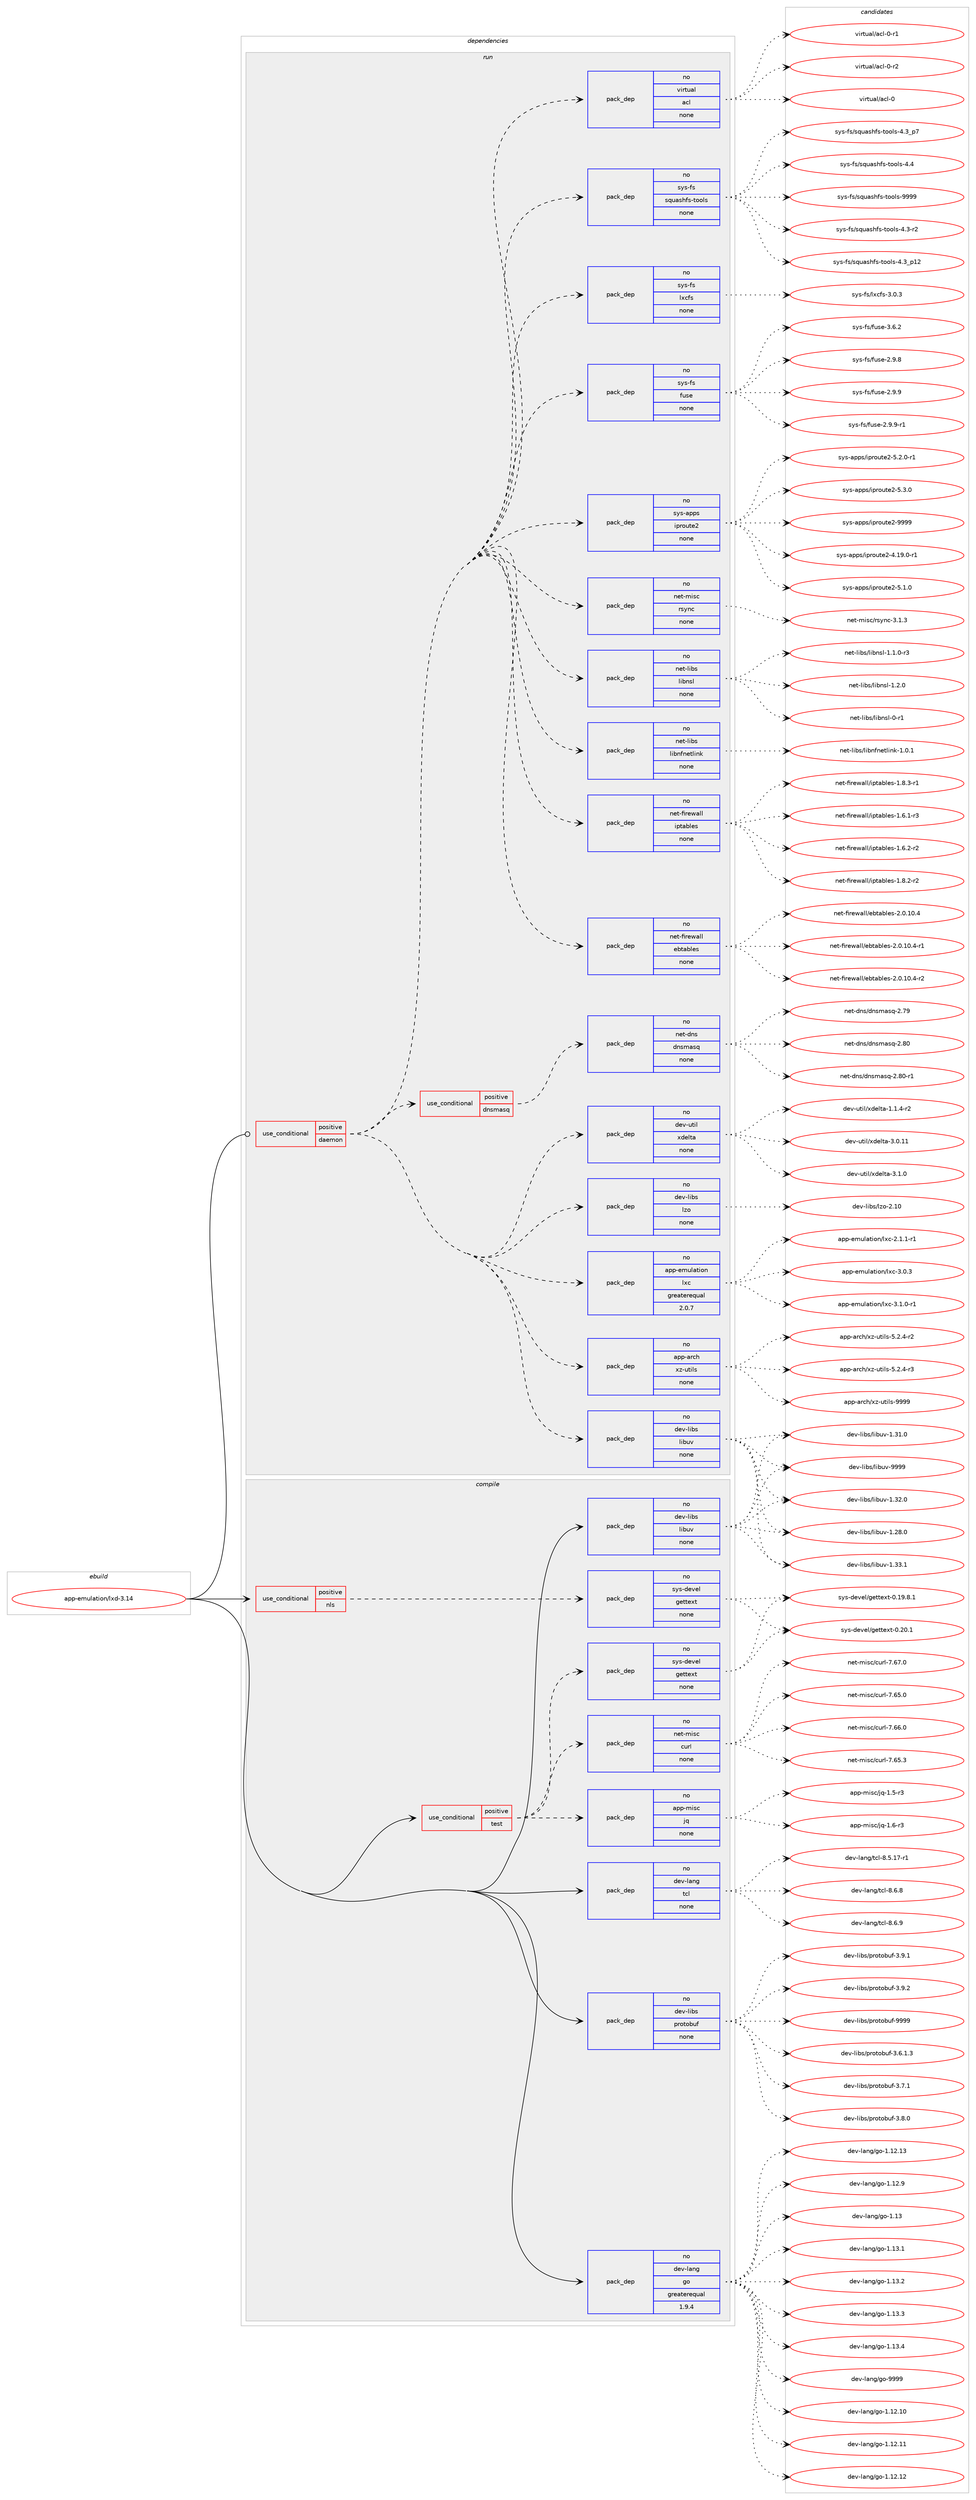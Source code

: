 digraph prolog {

# *************
# Graph options
# *************

newrank=true;
concentrate=true;
compound=true;
graph [rankdir=LR,fontname=Helvetica,fontsize=10,ranksep=1.5];#, ranksep=2.5, nodesep=0.2];
edge  [arrowhead=vee];
node  [fontname=Helvetica,fontsize=10];

# **********
# The ebuild
# **********

subgraph cluster_leftcol {
color=gray;
rank=same;
label=<<i>ebuild</i>>;
id [label="app-emulation/lxd-3.14", color=red, width=4, href="../app-emulation/lxd-3.14.svg"];
}

# ****************
# The dependencies
# ****************

subgraph cluster_midcol {
color=gray;
label=<<i>dependencies</i>>;
subgraph cluster_compile {
fillcolor="#eeeeee";
style=filled;
label=<<i>compile</i>>;
subgraph cond115929 {
dependency487137 [label=<<TABLE BORDER="0" CELLBORDER="1" CELLSPACING="0" CELLPADDING="4"><TR><TD ROWSPAN="3" CELLPADDING="10">use_conditional</TD></TR><TR><TD>positive</TD></TR><TR><TD>nls</TD></TR></TABLE>>, shape=none, color=red];
subgraph pack362381 {
dependency487138 [label=<<TABLE BORDER="0" CELLBORDER="1" CELLSPACING="0" CELLPADDING="4" WIDTH="220"><TR><TD ROWSPAN="6" CELLPADDING="30">pack_dep</TD></TR><TR><TD WIDTH="110">no</TD></TR><TR><TD>sys-devel</TD></TR><TR><TD>gettext</TD></TR><TR><TD>none</TD></TR><TR><TD></TD></TR></TABLE>>, shape=none, color=blue];
}
dependency487137:e -> dependency487138:w [weight=20,style="dashed",arrowhead="vee"];
}
id:e -> dependency487137:w [weight=20,style="solid",arrowhead="vee"];
subgraph cond115930 {
dependency487139 [label=<<TABLE BORDER="0" CELLBORDER="1" CELLSPACING="0" CELLPADDING="4"><TR><TD ROWSPAN="3" CELLPADDING="10">use_conditional</TD></TR><TR><TD>positive</TD></TR><TR><TD>test</TD></TR></TABLE>>, shape=none, color=red];
subgraph pack362382 {
dependency487140 [label=<<TABLE BORDER="0" CELLBORDER="1" CELLSPACING="0" CELLPADDING="4" WIDTH="220"><TR><TD ROWSPAN="6" CELLPADDING="30">pack_dep</TD></TR><TR><TD WIDTH="110">no</TD></TR><TR><TD>app-misc</TD></TR><TR><TD>jq</TD></TR><TR><TD>none</TD></TR><TR><TD></TD></TR></TABLE>>, shape=none, color=blue];
}
dependency487139:e -> dependency487140:w [weight=20,style="dashed",arrowhead="vee"];
subgraph pack362383 {
dependency487141 [label=<<TABLE BORDER="0" CELLBORDER="1" CELLSPACING="0" CELLPADDING="4" WIDTH="220"><TR><TD ROWSPAN="6" CELLPADDING="30">pack_dep</TD></TR><TR><TD WIDTH="110">no</TD></TR><TR><TD>net-misc</TD></TR><TR><TD>curl</TD></TR><TR><TD>none</TD></TR><TR><TD></TD></TR></TABLE>>, shape=none, color=blue];
}
dependency487139:e -> dependency487141:w [weight=20,style="dashed",arrowhead="vee"];
subgraph pack362384 {
dependency487142 [label=<<TABLE BORDER="0" CELLBORDER="1" CELLSPACING="0" CELLPADDING="4" WIDTH="220"><TR><TD ROWSPAN="6" CELLPADDING="30">pack_dep</TD></TR><TR><TD WIDTH="110">no</TD></TR><TR><TD>sys-devel</TD></TR><TR><TD>gettext</TD></TR><TR><TD>none</TD></TR><TR><TD></TD></TR></TABLE>>, shape=none, color=blue];
}
dependency487139:e -> dependency487142:w [weight=20,style="dashed",arrowhead="vee"];
}
id:e -> dependency487139:w [weight=20,style="solid",arrowhead="vee"];
subgraph pack362385 {
dependency487143 [label=<<TABLE BORDER="0" CELLBORDER="1" CELLSPACING="0" CELLPADDING="4" WIDTH="220"><TR><TD ROWSPAN="6" CELLPADDING="30">pack_dep</TD></TR><TR><TD WIDTH="110">no</TD></TR><TR><TD>dev-lang</TD></TR><TR><TD>go</TD></TR><TR><TD>greaterequal</TD></TR><TR><TD>1.9.4</TD></TR></TABLE>>, shape=none, color=blue];
}
id:e -> dependency487143:w [weight=20,style="solid",arrowhead="vee"];
subgraph pack362386 {
dependency487144 [label=<<TABLE BORDER="0" CELLBORDER="1" CELLSPACING="0" CELLPADDING="4" WIDTH="220"><TR><TD ROWSPAN="6" CELLPADDING="30">pack_dep</TD></TR><TR><TD WIDTH="110">no</TD></TR><TR><TD>dev-lang</TD></TR><TR><TD>tcl</TD></TR><TR><TD>none</TD></TR><TR><TD></TD></TR></TABLE>>, shape=none, color=blue];
}
id:e -> dependency487144:w [weight=20,style="solid",arrowhead="vee"];
subgraph pack362387 {
dependency487145 [label=<<TABLE BORDER="0" CELLBORDER="1" CELLSPACING="0" CELLPADDING="4" WIDTH="220"><TR><TD ROWSPAN="6" CELLPADDING="30">pack_dep</TD></TR><TR><TD WIDTH="110">no</TD></TR><TR><TD>dev-libs</TD></TR><TR><TD>libuv</TD></TR><TR><TD>none</TD></TR><TR><TD></TD></TR></TABLE>>, shape=none, color=blue];
}
id:e -> dependency487145:w [weight=20,style="solid",arrowhead="vee"];
subgraph pack362388 {
dependency487146 [label=<<TABLE BORDER="0" CELLBORDER="1" CELLSPACING="0" CELLPADDING="4" WIDTH="220"><TR><TD ROWSPAN="6" CELLPADDING="30">pack_dep</TD></TR><TR><TD WIDTH="110">no</TD></TR><TR><TD>dev-libs</TD></TR><TR><TD>protobuf</TD></TR><TR><TD>none</TD></TR><TR><TD></TD></TR></TABLE>>, shape=none, color=blue];
}
id:e -> dependency487146:w [weight=20,style="solid",arrowhead="vee"];
}
subgraph cluster_compileandrun {
fillcolor="#eeeeee";
style=filled;
label=<<i>compile and run</i>>;
}
subgraph cluster_run {
fillcolor="#eeeeee";
style=filled;
label=<<i>run</i>>;
subgraph cond115931 {
dependency487147 [label=<<TABLE BORDER="0" CELLBORDER="1" CELLSPACING="0" CELLPADDING="4"><TR><TD ROWSPAN="3" CELLPADDING="10">use_conditional</TD></TR><TR><TD>positive</TD></TR><TR><TD>daemon</TD></TR></TABLE>>, shape=none, color=red];
subgraph pack362389 {
dependency487148 [label=<<TABLE BORDER="0" CELLBORDER="1" CELLSPACING="0" CELLPADDING="4" WIDTH="220"><TR><TD ROWSPAN="6" CELLPADDING="30">pack_dep</TD></TR><TR><TD WIDTH="110">no</TD></TR><TR><TD>app-arch</TD></TR><TR><TD>xz-utils</TD></TR><TR><TD>none</TD></TR><TR><TD></TD></TR></TABLE>>, shape=none, color=blue];
}
dependency487147:e -> dependency487148:w [weight=20,style="dashed",arrowhead="vee"];
subgraph pack362390 {
dependency487149 [label=<<TABLE BORDER="0" CELLBORDER="1" CELLSPACING="0" CELLPADDING="4" WIDTH="220"><TR><TD ROWSPAN="6" CELLPADDING="30">pack_dep</TD></TR><TR><TD WIDTH="110">no</TD></TR><TR><TD>app-emulation</TD></TR><TR><TD>lxc</TD></TR><TR><TD>greaterequal</TD></TR><TR><TD>2.0.7</TD></TR></TABLE>>, shape=none, color=blue];
}
dependency487147:e -> dependency487149:w [weight=20,style="dashed",arrowhead="vee"];
subgraph pack362391 {
dependency487150 [label=<<TABLE BORDER="0" CELLBORDER="1" CELLSPACING="0" CELLPADDING="4" WIDTH="220"><TR><TD ROWSPAN="6" CELLPADDING="30">pack_dep</TD></TR><TR><TD WIDTH="110">no</TD></TR><TR><TD>dev-libs</TD></TR><TR><TD>libuv</TD></TR><TR><TD>none</TD></TR><TR><TD></TD></TR></TABLE>>, shape=none, color=blue];
}
dependency487147:e -> dependency487150:w [weight=20,style="dashed",arrowhead="vee"];
subgraph pack362392 {
dependency487151 [label=<<TABLE BORDER="0" CELLBORDER="1" CELLSPACING="0" CELLPADDING="4" WIDTH="220"><TR><TD ROWSPAN="6" CELLPADDING="30">pack_dep</TD></TR><TR><TD WIDTH="110">no</TD></TR><TR><TD>dev-libs</TD></TR><TR><TD>lzo</TD></TR><TR><TD>none</TD></TR><TR><TD></TD></TR></TABLE>>, shape=none, color=blue];
}
dependency487147:e -> dependency487151:w [weight=20,style="dashed",arrowhead="vee"];
subgraph pack362393 {
dependency487152 [label=<<TABLE BORDER="0" CELLBORDER="1" CELLSPACING="0" CELLPADDING="4" WIDTH="220"><TR><TD ROWSPAN="6" CELLPADDING="30">pack_dep</TD></TR><TR><TD WIDTH="110">no</TD></TR><TR><TD>dev-util</TD></TR><TR><TD>xdelta</TD></TR><TR><TD>none</TD></TR><TR><TD></TD></TR></TABLE>>, shape=none, color=blue];
}
dependency487147:e -> dependency487152:w [weight=20,style="dashed",arrowhead="vee"];
subgraph cond115932 {
dependency487153 [label=<<TABLE BORDER="0" CELLBORDER="1" CELLSPACING="0" CELLPADDING="4"><TR><TD ROWSPAN="3" CELLPADDING="10">use_conditional</TD></TR><TR><TD>positive</TD></TR><TR><TD>dnsmasq</TD></TR></TABLE>>, shape=none, color=red];
subgraph pack362394 {
dependency487154 [label=<<TABLE BORDER="0" CELLBORDER="1" CELLSPACING="0" CELLPADDING="4" WIDTH="220"><TR><TD ROWSPAN="6" CELLPADDING="30">pack_dep</TD></TR><TR><TD WIDTH="110">no</TD></TR><TR><TD>net-dns</TD></TR><TR><TD>dnsmasq</TD></TR><TR><TD>none</TD></TR><TR><TD></TD></TR></TABLE>>, shape=none, color=blue];
}
dependency487153:e -> dependency487154:w [weight=20,style="dashed",arrowhead="vee"];
}
dependency487147:e -> dependency487153:w [weight=20,style="dashed",arrowhead="vee"];
subgraph pack362395 {
dependency487155 [label=<<TABLE BORDER="0" CELLBORDER="1" CELLSPACING="0" CELLPADDING="4" WIDTH="220"><TR><TD ROWSPAN="6" CELLPADDING="30">pack_dep</TD></TR><TR><TD WIDTH="110">no</TD></TR><TR><TD>net-firewall</TD></TR><TR><TD>ebtables</TD></TR><TR><TD>none</TD></TR><TR><TD></TD></TR></TABLE>>, shape=none, color=blue];
}
dependency487147:e -> dependency487155:w [weight=20,style="dashed",arrowhead="vee"];
subgraph pack362396 {
dependency487156 [label=<<TABLE BORDER="0" CELLBORDER="1" CELLSPACING="0" CELLPADDING="4" WIDTH="220"><TR><TD ROWSPAN="6" CELLPADDING="30">pack_dep</TD></TR><TR><TD WIDTH="110">no</TD></TR><TR><TD>net-firewall</TD></TR><TR><TD>iptables</TD></TR><TR><TD>none</TD></TR><TR><TD></TD></TR></TABLE>>, shape=none, color=blue];
}
dependency487147:e -> dependency487156:w [weight=20,style="dashed",arrowhead="vee"];
subgraph pack362397 {
dependency487157 [label=<<TABLE BORDER="0" CELLBORDER="1" CELLSPACING="0" CELLPADDING="4" WIDTH="220"><TR><TD ROWSPAN="6" CELLPADDING="30">pack_dep</TD></TR><TR><TD WIDTH="110">no</TD></TR><TR><TD>net-libs</TD></TR><TR><TD>libnfnetlink</TD></TR><TR><TD>none</TD></TR><TR><TD></TD></TR></TABLE>>, shape=none, color=blue];
}
dependency487147:e -> dependency487157:w [weight=20,style="dashed",arrowhead="vee"];
subgraph pack362398 {
dependency487158 [label=<<TABLE BORDER="0" CELLBORDER="1" CELLSPACING="0" CELLPADDING="4" WIDTH="220"><TR><TD ROWSPAN="6" CELLPADDING="30">pack_dep</TD></TR><TR><TD WIDTH="110">no</TD></TR><TR><TD>net-libs</TD></TR><TR><TD>libnsl</TD></TR><TR><TD>none</TD></TR><TR><TD></TD></TR></TABLE>>, shape=none, color=blue];
}
dependency487147:e -> dependency487158:w [weight=20,style="dashed",arrowhead="vee"];
subgraph pack362399 {
dependency487159 [label=<<TABLE BORDER="0" CELLBORDER="1" CELLSPACING="0" CELLPADDING="4" WIDTH="220"><TR><TD ROWSPAN="6" CELLPADDING="30">pack_dep</TD></TR><TR><TD WIDTH="110">no</TD></TR><TR><TD>net-misc</TD></TR><TR><TD>rsync</TD></TR><TR><TD>none</TD></TR><TR><TD></TD></TR></TABLE>>, shape=none, color=blue];
}
dependency487147:e -> dependency487159:w [weight=20,style="dashed",arrowhead="vee"];
subgraph pack362400 {
dependency487160 [label=<<TABLE BORDER="0" CELLBORDER="1" CELLSPACING="0" CELLPADDING="4" WIDTH="220"><TR><TD ROWSPAN="6" CELLPADDING="30">pack_dep</TD></TR><TR><TD WIDTH="110">no</TD></TR><TR><TD>sys-apps</TD></TR><TR><TD>iproute2</TD></TR><TR><TD>none</TD></TR><TR><TD></TD></TR></TABLE>>, shape=none, color=blue];
}
dependency487147:e -> dependency487160:w [weight=20,style="dashed",arrowhead="vee"];
subgraph pack362401 {
dependency487161 [label=<<TABLE BORDER="0" CELLBORDER="1" CELLSPACING="0" CELLPADDING="4" WIDTH="220"><TR><TD ROWSPAN="6" CELLPADDING="30">pack_dep</TD></TR><TR><TD WIDTH="110">no</TD></TR><TR><TD>sys-fs</TD></TR><TR><TD>fuse</TD></TR><TR><TD>none</TD></TR><TR><TD></TD></TR></TABLE>>, shape=none, color=blue];
}
dependency487147:e -> dependency487161:w [weight=20,style="dashed",arrowhead="vee"];
subgraph pack362402 {
dependency487162 [label=<<TABLE BORDER="0" CELLBORDER="1" CELLSPACING="0" CELLPADDING="4" WIDTH="220"><TR><TD ROWSPAN="6" CELLPADDING="30">pack_dep</TD></TR><TR><TD WIDTH="110">no</TD></TR><TR><TD>sys-fs</TD></TR><TR><TD>lxcfs</TD></TR><TR><TD>none</TD></TR><TR><TD></TD></TR></TABLE>>, shape=none, color=blue];
}
dependency487147:e -> dependency487162:w [weight=20,style="dashed",arrowhead="vee"];
subgraph pack362403 {
dependency487163 [label=<<TABLE BORDER="0" CELLBORDER="1" CELLSPACING="0" CELLPADDING="4" WIDTH="220"><TR><TD ROWSPAN="6" CELLPADDING="30">pack_dep</TD></TR><TR><TD WIDTH="110">no</TD></TR><TR><TD>sys-fs</TD></TR><TR><TD>squashfs-tools</TD></TR><TR><TD>none</TD></TR><TR><TD></TD></TR></TABLE>>, shape=none, color=blue];
}
dependency487147:e -> dependency487163:w [weight=20,style="dashed",arrowhead="vee"];
subgraph pack362404 {
dependency487164 [label=<<TABLE BORDER="0" CELLBORDER="1" CELLSPACING="0" CELLPADDING="4" WIDTH="220"><TR><TD ROWSPAN="6" CELLPADDING="30">pack_dep</TD></TR><TR><TD WIDTH="110">no</TD></TR><TR><TD>virtual</TD></TR><TR><TD>acl</TD></TR><TR><TD>none</TD></TR><TR><TD></TD></TR></TABLE>>, shape=none, color=blue];
}
dependency487147:e -> dependency487164:w [weight=20,style="dashed",arrowhead="vee"];
}
id:e -> dependency487147:w [weight=20,style="solid",arrowhead="odot"];
}
}

# **************
# The candidates
# **************

subgraph cluster_choices {
rank=same;
color=gray;
label=<<i>candidates</i>>;

subgraph choice362381 {
color=black;
nodesep=1;
choice1151211154510010111810110847103101116116101120116454846495746564649 [label="sys-devel/gettext-0.19.8.1", color=red, width=4,href="../sys-devel/gettext-0.19.8.1.svg"];
choice115121115451001011181011084710310111611610112011645484650484649 [label="sys-devel/gettext-0.20.1", color=red, width=4,href="../sys-devel/gettext-0.20.1.svg"];
dependency487138:e -> choice1151211154510010111810110847103101116116101120116454846495746564649:w [style=dotted,weight="100"];
dependency487138:e -> choice115121115451001011181011084710310111611610112011645484650484649:w [style=dotted,weight="100"];
}
subgraph choice362382 {
color=black;
nodesep=1;
choice97112112451091051159947106113454946534511451 [label="app-misc/jq-1.5-r3", color=red, width=4,href="../app-misc/jq-1.5-r3.svg"];
choice97112112451091051159947106113454946544511451 [label="app-misc/jq-1.6-r3", color=red, width=4,href="../app-misc/jq-1.6-r3.svg"];
dependency487140:e -> choice97112112451091051159947106113454946534511451:w [style=dotted,weight="100"];
dependency487140:e -> choice97112112451091051159947106113454946544511451:w [style=dotted,weight="100"];
}
subgraph choice362383 {
color=black;
nodesep=1;
choice1101011164510910511599479911711410845554654534648 [label="net-misc/curl-7.65.0", color=red, width=4,href="../net-misc/curl-7.65.0.svg"];
choice1101011164510910511599479911711410845554654534651 [label="net-misc/curl-7.65.3", color=red, width=4,href="../net-misc/curl-7.65.3.svg"];
choice1101011164510910511599479911711410845554654544648 [label="net-misc/curl-7.66.0", color=red, width=4,href="../net-misc/curl-7.66.0.svg"];
choice1101011164510910511599479911711410845554654554648 [label="net-misc/curl-7.67.0", color=red, width=4,href="../net-misc/curl-7.67.0.svg"];
dependency487141:e -> choice1101011164510910511599479911711410845554654534648:w [style=dotted,weight="100"];
dependency487141:e -> choice1101011164510910511599479911711410845554654534651:w [style=dotted,weight="100"];
dependency487141:e -> choice1101011164510910511599479911711410845554654544648:w [style=dotted,weight="100"];
dependency487141:e -> choice1101011164510910511599479911711410845554654554648:w [style=dotted,weight="100"];
}
subgraph choice362384 {
color=black;
nodesep=1;
choice1151211154510010111810110847103101116116101120116454846495746564649 [label="sys-devel/gettext-0.19.8.1", color=red, width=4,href="../sys-devel/gettext-0.19.8.1.svg"];
choice115121115451001011181011084710310111611610112011645484650484649 [label="sys-devel/gettext-0.20.1", color=red, width=4,href="../sys-devel/gettext-0.20.1.svg"];
dependency487142:e -> choice1151211154510010111810110847103101116116101120116454846495746564649:w [style=dotted,weight="100"];
dependency487142:e -> choice115121115451001011181011084710310111611610112011645484650484649:w [style=dotted,weight="100"];
}
subgraph choice362385 {
color=black;
nodesep=1;
choice1001011184510897110103471031114549464950464948 [label="dev-lang/go-1.12.10", color=red, width=4,href="../dev-lang/go-1.12.10.svg"];
choice1001011184510897110103471031114549464950464949 [label="dev-lang/go-1.12.11", color=red, width=4,href="../dev-lang/go-1.12.11.svg"];
choice1001011184510897110103471031114549464950464950 [label="dev-lang/go-1.12.12", color=red, width=4,href="../dev-lang/go-1.12.12.svg"];
choice1001011184510897110103471031114549464950464951 [label="dev-lang/go-1.12.13", color=red, width=4,href="../dev-lang/go-1.12.13.svg"];
choice10010111845108971101034710311145494649504657 [label="dev-lang/go-1.12.9", color=red, width=4,href="../dev-lang/go-1.12.9.svg"];
choice1001011184510897110103471031114549464951 [label="dev-lang/go-1.13", color=red, width=4,href="../dev-lang/go-1.13.svg"];
choice10010111845108971101034710311145494649514649 [label="dev-lang/go-1.13.1", color=red, width=4,href="../dev-lang/go-1.13.1.svg"];
choice10010111845108971101034710311145494649514650 [label="dev-lang/go-1.13.2", color=red, width=4,href="../dev-lang/go-1.13.2.svg"];
choice10010111845108971101034710311145494649514651 [label="dev-lang/go-1.13.3", color=red, width=4,href="../dev-lang/go-1.13.3.svg"];
choice10010111845108971101034710311145494649514652 [label="dev-lang/go-1.13.4", color=red, width=4,href="../dev-lang/go-1.13.4.svg"];
choice1001011184510897110103471031114557575757 [label="dev-lang/go-9999", color=red, width=4,href="../dev-lang/go-9999.svg"];
dependency487143:e -> choice1001011184510897110103471031114549464950464948:w [style=dotted,weight="100"];
dependency487143:e -> choice1001011184510897110103471031114549464950464949:w [style=dotted,weight="100"];
dependency487143:e -> choice1001011184510897110103471031114549464950464950:w [style=dotted,weight="100"];
dependency487143:e -> choice1001011184510897110103471031114549464950464951:w [style=dotted,weight="100"];
dependency487143:e -> choice10010111845108971101034710311145494649504657:w [style=dotted,weight="100"];
dependency487143:e -> choice1001011184510897110103471031114549464951:w [style=dotted,weight="100"];
dependency487143:e -> choice10010111845108971101034710311145494649514649:w [style=dotted,weight="100"];
dependency487143:e -> choice10010111845108971101034710311145494649514650:w [style=dotted,weight="100"];
dependency487143:e -> choice10010111845108971101034710311145494649514651:w [style=dotted,weight="100"];
dependency487143:e -> choice10010111845108971101034710311145494649514652:w [style=dotted,weight="100"];
dependency487143:e -> choice1001011184510897110103471031114557575757:w [style=dotted,weight="100"];
}
subgraph choice362386 {
color=black;
nodesep=1;
choice10010111845108971101034711699108455646534649554511449 [label="dev-lang/tcl-8.5.17-r1", color=red, width=4,href="../dev-lang/tcl-8.5.17-r1.svg"];
choice10010111845108971101034711699108455646544656 [label="dev-lang/tcl-8.6.8", color=red, width=4,href="../dev-lang/tcl-8.6.8.svg"];
choice10010111845108971101034711699108455646544657 [label="dev-lang/tcl-8.6.9", color=red, width=4,href="../dev-lang/tcl-8.6.9.svg"];
dependency487144:e -> choice10010111845108971101034711699108455646534649554511449:w [style=dotted,weight="100"];
dependency487144:e -> choice10010111845108971101034711699108455646544656:w [style=dotted,weight="100"];
dependency487144:e -> choice10010111845108971101034711699108455646544657:w [style=dotted,weight="100"];
}
subgraph choice362387 {
color=black;
nodesep=1;
choice1001011184510810598115471081059811711845494650564648 [label="dev-libs/libuv-1.28.0", color=red, width=4,href="../dev-libs/libuv-1.28.0.svg"];
choice1001011184510810598115471081059811711845494651494648 [label="dev-libs/libuv-1.31.0", color=red, width=4,href="../dev-libs/libuv-1.31.0.svg"];
choice1001011184510810598115471081059811711845494651504648 [label="dev-libs/libuv-1.32.0", color=red, width=4,href="../dev-libs/libuv-1.32.0.svg"];
choice1001011184510810598115471081059811711845494651514649 [label="dev-libs/libuv-1.33.1", color=red, width=4,href="../dev-libs/libuv-1.33.1.svg"];
choice100101118451081059811547108105981171184557575757 [label="dev-libs/libuv-9999", color=red, width=4,href="../dev-libs/libuv-9999.svg"];
dependency487145:e -> choice1001011184510810598115471081059811711845494650564648:w [style=dotted,weight="100"];
dependency487145:e -> choice1001011184510810598115471081059811711845494651494648:w [style=dotted,weight="100"];
dependency487145:e -> choice1001011184510810598115471081059811711845494651504648:w [style=dotted,weight="100"];
dependency487145:e -> choice1001011184510810598115471081059811711845494651514649:w [style=dotted,weight="100"];
dependency487145:e -> choice100101118451081059811547108105981171184557575757:w [style=dotted,weight="100"];
}
subgraph choice362388 {
color=black;
nodesep=1;
choice100101118451081059811547112114111116111981171024551465446494651 [label="dev-libs/protobuf-3.6.1.3", color=red, width=4,href="../dev-libs/protobuf-3.6.1.3.svg"];
choice10010111845108105981154711211411111611198117102455146554649 [label="dev-libs/protobuf-3.7.1", color=red, width=4,href="../dev-libs/protobuf-3.7.1.svg"];
choice10010111845108105981154711211411111611198117102455146564648 [label="dev-libs/protobuf-3.8.0", color=red, width=4,href="../dev-libs/protobuf-3.8.0.svg"];
choice10010111845108105981154711211411111611198117102455146574649 [label="dev-libs/protobuf-3.9.1", color=red, width=4,href="../dev-libs/protobuf-3.9.1.svg"];
choice10010111845108105981154711211411111611198117102455146574650 [label="dev-libs/protobuf-3.9.2", color=red, width=4,href="../dev-libs/protobuf-3.9.2.svg"];
choice100101118451081059811547112114111116111981171024557575757 [label="dev-libs/protobuf-9999", color=red, width=4,href="../dev-libs/protobuf-9999.svg"];
dependency487146:e -> choice100101118451081059811547112114111116111981171024551465446494651:w [style=dotted,weight="100"];
dependency487146:e -> choice10010111845108105981154711211411111611198117102455146554649:w [style=dotted,weight="100"];
dependency487146:e -> choice10010111845108105981154711211411111611198117102455146564648:w [style=dotted,weight="100"];
dependency487146:e -> choice10010111845108105981154711211411111611198117102455146574649:w [style=dotted,weight="100"];
dependency487146:e -> choice10010111845108105981154711211411111611198117102455146574650:w [style=dotted,weight="100"];
dependency487146:e -> choice100101118451081059811547112114111116111981171024557575757:w [style=dotted,weight="100"];
}
subgraph choice362389 {
color=black;
nodesep=1;
choice9711211245971149910447120122451171161051081154553465046524511450 [label="app-arch/xz-utils-5.2.4-r2", color=red, width=4,href="../app-arch/xz-utils-5.2.4-r2.svg"];
choice9711211245971149910447120122451171161051081154553465046524511451 [label="app-arch/xz-utils-5.2.4-r3", color=red, width=4,href="../app-arch/xz-utils-5.2.4-r3.svg"];
choice9711211245971149910447120122451171161051081154557575757 [label="app-arch/xz-utils-9999", color=red, width=4,href="../app-arch/xz-utils-9999.svg"];
dependency487148:e -> choice9711211245971149910447120122451171161051081154553465046524511450:w [style=dotted,weight="100"];
dependency487148:e -> choice9711211245971149910447120122451171161051081154553465046524511451:w [style=dotted,weight="100"];
dependency487148:e -> choice9711211245971149910447120122451171161051081154557575757:w [style=dotted,weight="100"];
}
subgraph choice362390 {
color=black;
nodesep=1;
choice97112112451011091171089711610511111047108120994550464946494511449 [label="app-emulation/lxc-2.1.1-r1", color=red, width=4,href="../app-emulation/lxc-2.1.1-r1.svg"];
choice9711211245101109117108971161051111104710812099455146484651 [label="app-emulation/lxc-3.0.3", color=red, width=4,href="../app-emulation/lxc-3.0.3.svg"];
choice97112112451011091171089711610511111047108120994551464946484511449 [label="app-emulation/lxc-3.1.0-r1", color=red, width=4,href="../app-emulation/lxc-3.1.0-r1.svg"];
dependency487149:e -> choice97112112451011091171089711610511111047108120994550464946494511449:w [style=dotted,weight="100"];
dependency487149:e -> choice9711211245101109117108971161051111104710812099455146484651:w [style=dotted,weight="100"];
dependency487149:e -> choice97112112451011091171089711610511111047108120994551464946484511449:w [style=dotted,weight="100"];
}
subgraph choice362391 {
color=black;
nodesep=1;
choice1001011184510810598115471081059811711845494650564648 [label="dev-libs/libuv-1.28.0", color=red, width=4,href="../dev-libs/libuv-1.28.0.svg"];
choice1001011184510810598115471081059811711845494651494648 [label="dev-libs/libuv-1.31.0", color=red, width=4,href="../dev-libs/libuv-1.31.0.svg"];
choice1001011184510810598115471081059811711845494651504648 [label="dev-libs/libuv-1.32.0", color=red, width=4,href="../dev-libs/libuv-1.32.0.svg"];
choice1001011184510810598115471081059811711845494651514649 [label="dev-libs/libuv-1.33.1", color=red, width=4,href="../dev-libs/libuv-1.33.1.svg"];
choice100101118451081059811547108105981171184557575757 [label="dev-libs/libuv-9999", color=red, width=4,href="../dev-libs/libuv-9999.svg"];
dependency487150:e -> choice1001011184510810598115471081059811711845494650564648:w [style=dotted,weight="100"];
dependency487150:e -> choice1001011184510810598115471081059811711845494651494648:w [style=dotted,weight="100"];
dependency487150:e -> choice1001011184510810598115471081059811711845494651504648:w [style=dotted,weight="100"];
dependency487150:e -> choice1001011184510810598115471081059811711845494651514649:w [style=dotted,weight="100"];
dependency487150:e -> choice100101118451081059811547108105981171184557575757:w [style=dotted,weight="100"];
}
subgraph choice362392 {
color=black;
nodesep=1;
choice1001011184510810598115471081221114550464948 [label="dev-libs/lzo-2.10", color=red, width=4,href="../dev-libs/lzo-2.10.svg"];
dependency487151:e -> choice1001011184510810598115471081221114550464948:w [style=dotted,weight="100"];
}
subgraph choice362393 {
color=black;
nodesep=1;
choice1001011184511711610510847120100101108116974549464946524511450 [label="dev-util/xdelta-1.1.4-r2", color=red, width=4,href="../dev-util/xdelta-1.1.4-r2.svg"];
choice10010111845117116105108471201001011081169745514648464949 [label="dev-util/xdelta-3.0.11", color=red, width=4,href="../dev-util/xdelta-3.0.11.svg"];
choice100101118451171161051084712010010110811697455146494648 [label="dev-util/xdelta-3.1.0", color=red, width=4,href="../dev-util/xdelta-3.1.0.svg"];
dependency487152:e -> choice1001011184511711610510847120100101108116974549464946524511450:w [style=dotted,weight="100"];
dependency487152:e -> choice10010111845117116105108471201001011081169745514648464949:w [style=dotted,weight="100"];
dependency487152:e -> choice100101118451171161051084712010010110811697455146494648:w [style=dotted,weight="100"];
}
subgraph choice362394 {
color=black;
nodesep=1;
choice1101011164510011011547100110115109971151134550465557 [label="net-dns/dnsmasq-2.79", color=red, width=4,href="../net-dns/dnsmasq-2.79.svg"];
choice1101011164510011011547100110115109971151134550465648 [label="net-dns/dnsmasq-2.80", color=red, width=4,href="../net-dns/dnsmasq-2.80.svg"];
choice11010111645100110115471001101151099711511345504656484511449 [label="net-dns/dnsmasq-2.80-r1", color=red, width=4,href="../net-dns/dnsmasq-2.80-r1.svg"];
dependency487154:e -> choice1101011164510011011547100110115109971151134550465557:w [style=dotted,weight="100"];
dependency487154:e -> choice1101011164510011011547100110115109971151134550465648:w [style=dotted,weight="100"];
dependency487154:e -> choice11010111645100110115471001101151099711511345504656484511449:w [style=dotted,weight="100"];
}
subgraph choice362395 {
color=black;
nodesep=1;
choice110101116451021051141011199710810847101981169798108101115455046484649484652 [label="net-firewall/ebtables-2.0.10.4", color=red, width=4,href="../net-firewall/ebtables-2.0.10.4.svg"];
choice1101011164510210511410111997108108471019811697981081011154550464846494846524511449 [label="net-firewall/ebtables-2.0.10.4-r1", color=red, width=4,href="../net-firewall/ebtables-2.0.10.4-r1.svg"];
choice1101011164510210511410111997108108471019811697981081011154550464846494846524511450 [label="net-firewall/ebtables-2.0.10.4-r2", color=red, width=4,href="../net-firewall/ebtables-2.0.10.4-r2.svg"];
dependency487155:e -> choice110101116451021051141011199710810847101981169798108101115455046484649484652:w [style=dotted,weight="100"];
dependency487155:e -> choice1101011164510210511410111997108108471019811697981081011154550464846494846524511449:w [style=dotted,weight="100"];
dependency487155:e -> choice1101011164510210511410111997108108471019811697981081011154550464846494846524511450:w [style=dotted,weight="100"];
}
subgraph choice362396 {
color=black;
nodesep=1;
choice11010111645102105114101119971081084710511211697981081011154549465446494511451 [label="net-firewall/iptables-1.6.1-r3", color=red, width=4,href="../net-firewall/iptables-1.6.1-r3.svg"];
choice11010111645102105114101119971081084710511211697981081011154549465446504511450 [label="net-firewall/iptables-1.6.2-r2", color=red, width=4,href="../net-firewall/iptables-1.6.2-r2.svg"];
choice11010111645102105114101119971081084710511211697981081011154549465646504511450 [label="net-firewall/iptables-1.8.2-r2", color=red, width=4,href="../net-firewall/iptables-1.8.2-r2.svg"];
choice11010111645102105114101119971081084710511211697981081011154549465646514511449 [label="net-firewall/iptables-1.8.3-r1", color=red, width=4,href="../net-firewall/iptables-1.8.3-r1.svg"];
dependency487156:e -> choice11010111645102105114101119971081084710511211697981081011154549465446494511451:w [style=dotted,weight="100"];
dependency487156:e -> choice11010111645102105114101119971081084710511211697981081011154549465446504511450:w [style=dotted,weight="100"];
dependency487156:e -> choice11010111645102105114101119971081084710511211697981081011154549465646504511450:w [style=dotted,weight="100"];
dependency487156:e -> choice11010111645102105114101119971081084710511211697981081011154549465646514511449:w [style=dotted,weight="100"];
}
subgraph choice362397 {
color=black;
nodesep=1;
choice11010111645108105981154710810598110102110101116108105110107454946484649 [label="net-libs/libnfnetlink-1.0.1", color=red, width=4,href="../net-libs/libnfnetlink-1.0.1.svg"];
dependency487157:e -> choice11010111645108105981154710810598110102110101116108105110107454946484649:w [style=dotted,weight="100"];
}
subgraph choice362398 {
color=black;
nodesep=1;
choice1101011164510810598115471081059811011510845484511449 [label="net-libs/libnsl-0-r1", color=red, width=4,href="../net-libs/libnsl-0-r1.svg"];
choice110101116451081059811547108105981101151084549464946484511451 [label="net-libs/libnsl-1.1.0-r3", color=red, width=4,href="../net-libs/libnsl-1.1.0-r3.svg"];
choice11010111645108105981154710810598110115108454946504648 [label="net-libs/libnsl-1.2.0", color=red, width=4,href="../net-libs/libnsl-1.2.0.svg"];
dependency487158:e -> choice1101011164510810598115471081059811011510845484511449:w [style=dotted,weight="100"];
dependency487158:e -> choice110101116451081059811547108105981101151084549464946484511451:w [style=dotted,weight="100"];
dependency487158:e -> choice11010111645108105981154710810598110115108454946504648:w [style=dotted,weight="100"];
}
subgraph choice362399 {
color=black;
nodesep=1;
choice11010111645109105115994711411512111099455146494651 [label="net-misc/rsync-3.1.3", color=red, width=4,href="../net-misc/rsync-3.1.3.svg"];
dependency487159:e -> choice11010111645109105115994711411512111099455146494651:w [style=dotted,weight="100"];
}
subgraph choice362400 {
color=black;
nodesep=1;
choice11512111545971121121154710511211411111711610150455246495746484511449 [label="sys-apps/iproute2-4.19.0-r1", color=red, width=4,href="../sys-apps/iproute2-4.19.0-r1.svg"];
choice11512111545971121121154710511211411111711610150455346494648 [label="sys-apps/iproute2-5.1.0", color=red, width=4,href="../sys-apps/iproute2-5.1.0.svg"];
choice115121115459711211211547105112114111117116101504553465046484511449 [label="sys-apps/iproute2-5.2.0-r1", color=red, width=4,href="../sys-apps/iproute2-5.2.0-r1.svg"];
choice11512111545971121121154710511211411111711610150455346514648 [label="sys-apps/iproute2-5.3.0", color=red, width=4,href="../sys-apps/iproute2-5.3.0.svg"];
choice115121115459711211211547105112114111117116101504557575757 [label="sys-apps/iproute2-9999", color=red, width=4,href="../sys-apps/iproute2-9999.svg"];
dependency487160:e -> choice11512111545971121121154710511211411111711610150455246495746484511449:w [style=dotted,weight="100"];
dependency487160:e -> choice11512111545971121121154710511211411111711610150455346494648:w [style=dotted,weight="100"];
dependency487160:e -> choice115121115459711211211547105112114111117116101504553465046484511449:w [style=dotted,weight="100"];
dependency487160:e -> choice11512111545971121121154710511211411111711610150455346514648:w [style=dotted,weight="100"];
dependency487160:e -> choice115121115459711211211547105112114111117116101504557575757:w [style=dotted,weight="100"];
}
subgraph choice362401 {
color=black;
nodesep=1;
choice1151211154510211547102117115101455046574656 [label="sys-fs/fuse-2.9.8", color=red, width=4,href="../sys-fs/fuse-2.9.8.svg"];
choice1151211154510211547102117115101455046574657 [label="sys-fs/fuse-2.9.9", color=red, width=4,href="../sys-fs/fuse-2.9.9.svg"];
choice11512111545102115471021171151014550465746574511449 [label="sys-fs/fuse-2.9.9-r1", color=red, width=4,href="../sys-fs/fuse-2.9.9-r1.svg"];
choice1151211154510211547102117115101455146544650 [label="sys-fs/fuse-3.6.2", color=red, width=4,href="../sys-fs/fuse-3.6.2.svg"];
dependency487161:e -> choice1151211154510211547102117115101455046574656:w [style=dotted,weight="100"];
dependency487161:e -> choice1151211154510211547102117115101455046574657:w [style=dotted,weight="100"];
dependency487161:e -> choice11512111545102115471021171151014550465746574511449:w [style=dotted,weight="100"];
dependency487161:e -> choice1151211154510211547102117115101455146544650:w [style=dotted,weight="100"];
}
subgraph choice362402 {
color=black;
nodesep=1;
choice115121115451021154710812099102115455146484651 [label="sys-fs/lxcfs-3.0.3", color=red, width=4,href="../sys-fs/lxcfs-3.0.3.svg"];
dependency487162:e -> choice115121115451021154710812099102115455146484651:w [style=dotted,weight="100"];
}
subgraph choice362403 {
color=black;
nodesep=1;
choice11512111545102115471151131179711510410211545116111111108115455246514511450 [label="sys-fs/squashfs-tools-4.3-r2", color=red, width=4,href="../sys-fs/squashfs-tools-4.3-r2.svg"];
choice1151211154510211547115113117971151041021154511611111110811545524651951124950 [label="sys-fs/squashfs-tools-4.3_p12", color=red, width=4,href="../sys-fs/squashfs-tools-4.3_p12.svg"];
choice11512111545102115471151131179711510410211545116111111108115455246519511255 [label="sys-fs/squashfs-tools-4.3_p7", color=red, width=4,href="../sys-fs/squashfs-tools-4.3_p7.svg"];
choice1151211154510211547115113117971151041021154511611111110811545524652 [label="sys-fs/squashfs-tools-4.4", color=red, width=4,href="../sys-fs/squashfs-tools-4.4.svg"];
choice115121115451021154711511311797115104102115451161111111081154557575757 [label="sys-fs/squashfs-tools-9999", color=red, width=4,href="../sys-fs/squashfs-tools-9999.svg"];
dependency487163:e -> choice11512111545102115471151131179711510410211545116111111108115455246514511450:w [style=dotted,weight="100"];
dependency487163:e -> choice1151211154510211547115113117971151041021154511611111110811545524651951124950:w [style=dotted,weight="100"];
dependency487163:e -> choice11512111545102115471151131179711510410211545116111111108115455246519511255:w [style=dotted,weight="100"];
dependency487163:e -> choice1151211154510211547115113117971151041021154511611111110811545524652:w [style=dotted,weight="100"];
dependency487163:e -> choice115121115451021154711511311797115104102115451161111111081154557575757:w [style=dotted,weight="100"];
}
subgraph choice362404 {
color=black;
nodesep=1;
choice118105114116117971084797991084548 [label="virtual/acl-0", color=red, width=4,href="../virtual/acl-0.svg"];
choice1181051141161179710847979910845484511449 [label="virtual/acl-0-r1", color=red, width=4,href="../virtual/acl-0-r1.svg"];
choice1181051141161179710847979910845484511450 [label="virtual/acl-0-r2", color=red, width=4,href="../virtual/acl-0-r2.svg"];
dependency487164:e -> choice118105114116117971084797991084548:w [style=dotted,weight="100"];
dependency487164:e -> choice1181051141161179710847979910845484511449:w [style=dotted,weight="100"];
dependency487164:e -> choice1181051141161179710847979910845484511450:w [style=dotted,weight="100"];
}
}

}

